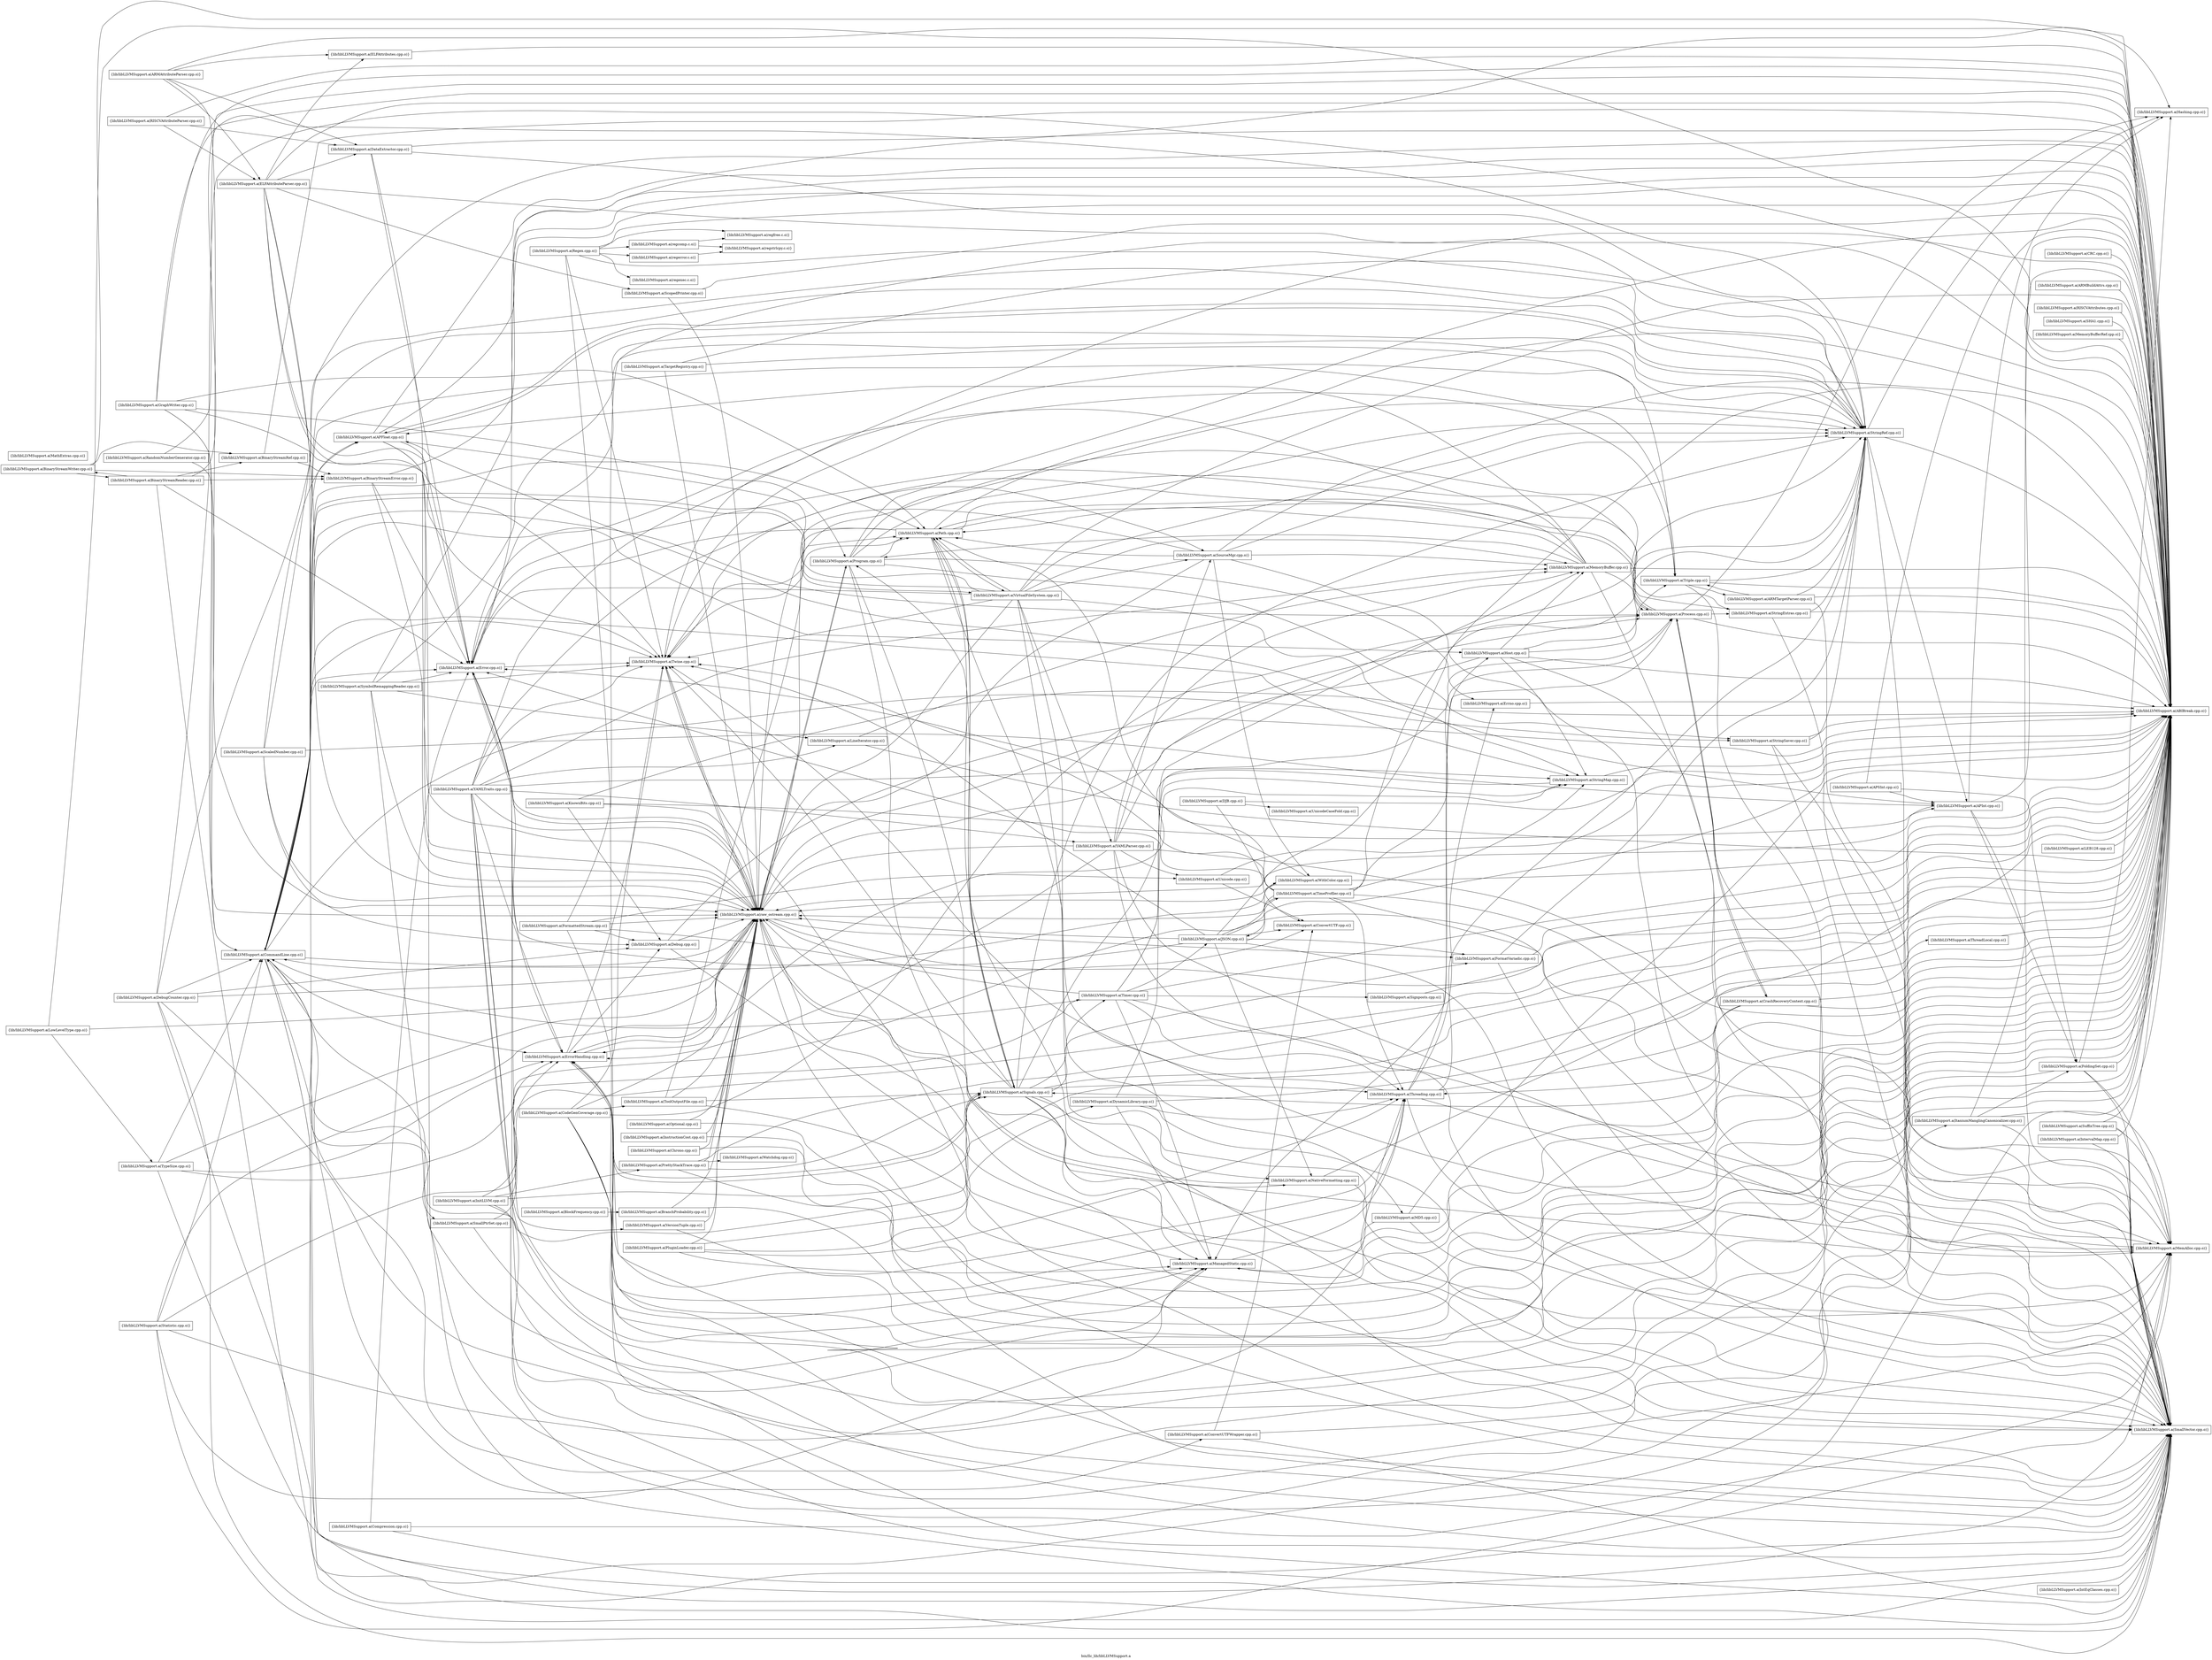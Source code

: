 digraph "bin/llc_lib/libLLVMSupport.a" {
	label="bin/llc_lib/libLLVMSupport.a";
	rankdir=LR;

	Node0x5638702e62a8 [shape=record,shape=box,group=0,label="{lib/libLLVMSupport.a(ABIBreak.cpp.o)}"];
	Node0x563870306328 [shape=record,shape=box,group=0,label="{lib/libLLVMSupport.a(CommandLine.cpp.o)}"];
	Node0x563870306328 -> Node0x5638702e62a8;
	Node0x563870306328 -> Node0x5638702eab78;
	Node0x563870306328 -> Node0x563870302a98;
	Node0x563870306328 -> Node0x5638702ffac8;
	Node0x563870306328 -> Node0x5638702ff2a8;
	Node0x563870306328 -> Node0x5638702dfb88;
	Node0x563870306328 -> Node0x5638702dec88;
	Node0x563870306328 -> Node0x5638702ecdd8;
	Node0x563870306328 -> Node0x5638702ec658;
	Node0x563870306328 -> Node0x5638702e8c38;
	Node0x563870306328 -> Node0x5638702eae48;
	Node0x563870306328 -> Node0x5638702e9c78;
	Node0x563870306328 -> Node0x563870301aa8;
	Node0x563870306328 -> Node0x563870303538;
	Node0x563870306328 -> Node0x5638702f49e8;
	Node0x563870306328 -> Node0x5638702f9ee8;
	Node0x563870306328 -> Node0x5638702fdcc8;
	Node0x563870306328 -> Node0x5638702fe8a8;
	Node0x563870306328 -> Node0x5638702fcdc8;
	Node0x563870303998 [shape=record,shape=box,group=0,label="{lib/libLLVMSupport.a(Debug.cpp.o)}"];
	Node0x563870303998 -> Node0x5638702e62a8;
	Node0x563870303998 -> Node0x5638702dfb88;
	Node0x563870303998 -> Node0x5638702f9ee8;
	Node0x5638702ffac8 [shape=record,shape=box,group=0,label="{lib/libLLVMSupport.a(Error.cpp.o)}"];
	Node0x5638702ffac8 -> Node0x5638702e62a8;
	Node0x5638702ffac8 -> Node0x5638702ff2a8;
	Node0x5638702ffac8 -> Node0x5638702dfb88;
	Node0x5638702ffac8 -> Node0x5638702ec658;
	Node0x5638702ffac8 -> Node0x563870303538;
	Node0x5638702ffac8 -> Node0x5638702f9ee8;
	Node0x5638702e07b8 [shape=record,shape=box,group=0,label="{lib/libLLVMSupport.a(InitLLVM.cpp.o)}"];
	Node0x5638702e07b8 -> Node0x5638702e62a8;
	Node0x5638702e07b8 -> Node0x5638702ff2a8;
	Node0x5638702e07b8 -> Node0x5638702dfb88;
	Node0x5638702e07b8 -> Node0x5638702dec88;
	Node0x5638702e07b8 -> Node0x5638702e6528;
	Node0x5638702e07b8 -> Node0x563870301378;
	Node0x5638702dfb88 [shape=record,shape=box,group=0,label="{lib/libLLVMSupport.a(ManagedStatic.cpp.o)}"];
	Node0x5638702dfb88 -> Node0x5638702e62a8;
	Node0x5638702dfb88 -> Node0x5638702fff78;
	Node0x5638702dec88 [shape=record,shape=box,group=0,label="{lib/libLLVMSupport.a(MemAlloc.cpp.o)}"];
	Node0x5638702e6988 [shape=record,shape=box,group=0,label="{lib/libLLVMSupport.a(PluginLoader.cpp.o)}"];
	Node0x5638702e6988 -> Node0x5638702e62a8;
	Node0x5638702e6988 -> Node0x5638702dfb88;
	Node0x5638702e6988 -> Node0x5638702f9ee8;
	Node0x5638702e6988 -> Node0x5638702fe498;
	Node0x5638702e6988 -> Node0x5638702fff78;
	Node0x5638702ec658 [shape=record,shape=box,group=0,label="{lib/libLLVMSupport.a(SmallVector.cpp.o)}"];
	Node0x5638702ec658 -> Node0x5638702ff2a8;
	Node0x5638702ecba8 [shape=record,shape=box,group=0,label="{lib/libLLVMSupport.a(SourceMgr.cpp.o)}"];
	Node0x5638702ecba8 -> Node0x5638702e62a8;
	Node0x5638702ecba8 -> Node0x5638702deb48;
	Node0x5638702ecba8 -> Node0x5638702ec658;
	Node0x5638702ecba8 -> Node0x5638702e9c78;
	Node0x5638702ecba8 -> Node0x563870303538;
	Node0x5638702ecba8 -> Node0x5638702f4858;
	Node0x5638702ecba8 -> Node0x5638702f9ee8;
	Node0x5638702ecba8 -> Node0x5638702fe8a8;
	Node0x5638702e9c78 [shape=record,shape=box,group=0,label="{lib/libLLVMSupport.a(StringRef.cpp.o)}"];
	Node0x5638702e9c78 -> Node0x5638702e62a8;
	Node0x5638702e9c78 -> Node0x5638702eab78;
	Node0x5638702e9c78 -> Node0x5638702ea588;
	Node0x5638702e9c78 -> Node0x5638702ffac8;
	Node0x5638702e9c78 -> Node0x5638702e0bc8;
	Node0x5638702e9c78 -> Node0x5638702ec658;
	Node0x5638703022c8 [shape=record,shape=box,group=0,label="{lib/libLLVMSupport.a(ToolOutputFile.cpp.o)}"];
	Node0x5638703022c8 -> Node0x5638702e62a8;
	Node0x5638703022c8 -> Node0x5638702f9ee8;
	Node0x5638703022c8 -> Node0x5638702fe8a8;
	Node0x5638703022c8 -> Node0x563870301378;
	Node0x563870301aa8 [shape=record,shape=box,group=0,label="{lib/libLLVMSupport.a(Triple.cpp.o)}"];
	Node0x563870301aa8 -> Node0x5638702e62a8;
	Node0x563870301aa8 -> Node0x5638702ec658;
	Node0x563870301aa8 -> Node0x5638702e9c78;
	Node0x563870301aa8 -> Node0x563870303bc8;
	Node0x563870301aa8 -> Node0x563870303538;
	Node0x563870303538 [shape=record,shape=box,group=0,label="{lib/libLLVMSupport.a(Twine.cpp.o)}"];
	Node0x563870303538 -> Node0x5638702e62a8;
	Node0x563870303538 -> Node0x5638702ec658;
	Node0x563870303538 -> Node0x5638702f9ee8;
	Node0x5638702f4858 [shape=record,shape=box,group=0,label="{lib/libLLVMSupport.a(WithColor.cpp.o)}"];
	Node0x5638702f4858 -> Node0x5638702e62a8;
	Node0x5638702f4858 -> Node0x563870306328;
	Node0x5638702f4858 -> Node0x5638702ffac8;
	Node0x5638702f4858 -> Node0x5638702f9ee8;
	Node0x5638702f9ee8 [shape=record,shape=box,group=0,label="{lib/libLLVMSupport.a(raw_ostream.cpp.o)}"];
	Node0x5638702f9ee8 -> Node0x5638702e62a8;
	Node0x5638702f9ee8 -> Node0x5638702ffac8;
	Node0x5638702f9ee8 -> Node0x5638702ff2a8;
	Node0x5638702f9ee8 -> Node0x5638702df4a8;
	Node0x5638702f9ee8 -> Node0x5638702e7928;
	Node0x5638702f9ee8 -> Node0x5638702ec658;
	Node0x5638702f9ee8 -> Node0x563870303538;
	Node0x5638702f9ee8 -> Node0x5638702fe8a8;
	Node0x5638702f9ee8 -> Node0x5638702fcdc8;
	Node0x5638702f9ee8 -> Node0x5638702fd138;
	Node0x5638702fdcc8 [shape=record,shape=box,group=0,label="{lib/libLLVMSupport.a(Host.cpp.o)}"];
	Node0x5638702fdcc8 -> Node0x5638702e62a8;
	Node0x5638702fdcc8 -> Node0x5638702dec88;
	Node0x5638702fdcc8 -> Node0x5638702deb48;
	Node0x5638702fdcc8 -> Node0x5638702e8c38;
	Node0x5638702fdcc8 -> Node0x5638702e9c78;
	Node0x5638702fdcc8 -> Node0x563870301aa8;
	Node0x5638702fdcc8 -> Node0x5638702f9ee8;
	Node0x563870300d88 [shape=record,shape=box,group=0,label="{lib/libLLVMSupport.a(TargetRegistry.cpp.o)}"];
	Node0x563870300d88 -> Node0x5638702e62a8;
	Node0x563870300d88 -> Node0x563870301aa8;
	Node0x563870300d88 -> Node0x5638702f9ee8;
	Node0x5638702ea588 [shape=record,shape=box,group=0,label="{lib/libLLVMSupport.a(APInt.cpp.o)}"];
	Node0x5638702ea588 -> Node0x5638702e62a8;
	Node0x5638702ea588 -> Node0x5638702ff5c8;
	Node0x5638702ea588 -> Node0x5638702e0bc8;
	Node0x5638702ea588 -> Node0x5638702ec658;
	Node0x5638702ea588 -> Node0x5638702f9ee8;
	Node0x5638702ff2a8 [shape=record,shape=box,group=0,label="{lib/libLLVMSupport.a(ErrorHandling.cpp.o)}"];
	Node0x5638702ff2a8 -> Node0x5638702e62a8;
	Node0x5638702ff2a8 -> Node0x563870303998;
	Node0x5638702ff2a8 -> Node0x563870303538;
	Node0x5638702ff2a8 -> Node0x5638702f9ee8;
	Node0x5638702ff2a8 -> Node0x563870301378;
	Node0x5638702eab78 [shape=record,shape=box,group=0,label="{lib/libLLVMSupport.a(APFloat.cpp.o)}"];
	Node0x5638702eab78 -> Node0x5638702e62a8;
	Node0x5638702eab78 -> Node0x5638702ea588;
	Node0x5638702eab78 -> Node0x5638702ffac8;
	Node0x5638702eab78 -> Node0x5638702e0bc8;
	Node0x5638702eab78 -> Node0x5638702ec658;
	Node0x5638702eab78 -> Node0x5638702e9c78;
	Node0x5638702eab78 -> Node0x5638702f9ee8;
	Node0x5638702e0fd8 [shape=record,shape=box,group=0,label="{lib/libLLVMSupport.a(KnownBits.cpp.o)}"];
	Node0x5638702e0fd8 -> Node0x5638702e62a8;
	Node0x5638702e0fd8 -> Node0x5638702ea588;
	Node0x5638702e0fd8 -> Node0x563870303998;
	Node0x5638702e0fd8 -> Node0x5638702f9ee8;
	Node0x5638702ecdd8 [shape=record,shape=box,group=0,label="{lib/libLLVMSupport.a(SmallPtrSet.cpp.o)}"];
	Node0x5638702ecdd8 -> Node0x5638702e62a8;
	Node0x5638702ecdd8 -> Node0x5638702ff2a8;
	Node0x5638702e8968 [shape=record,shape=box,group=0,label="{lib/libLLVMSupport.a(StringExtras.cpp.o)}"];
	Node0x5638702e8968 -> Node0x5638702e62a8;
	Node0x5638702e8968 -> Node0x5638702ec658;
	Node0x5638702e8968 -> Node0x5638702e9c78;
	Node0x5638702e8968 -> Node0x5638702f9ee8;
	Node0x563870302db8 [shape=record,shape=box,group=0,label="{lib/libLLVMSupport.a(TypeSize.cpp.o)}"];
	Node0x563870302db8 -> Node0x5638702e62a8;
	Node0x563870302db8 -> Node0x563870306328;
	Node0x563870302db8 -> Node0x5638702ff2a8;
	Node0x563870302db8 -> Node0x5638702f4858;
	Node0x563870302db8 -> Node0x5638702f9ee8;
	Node0x5638702f9fd8 [shape=record,shape=box,group=0,label="{lib/libLLVMSupport.a(BranchProbability.cpp.o)}"];
	Node0x5638702f9fd8 -> Node0x5638702e62a8;
	Node0x5638702f9fd8 -> Node0x5638702f9ee8;
	Node0x5638702e0178 [shape=record,shape=box,group=0,label="{lib/libLLVMSupport.a(LowLevelType.cpp.o)}"];
	Node0x5638702e0178 -> Node0x5638702e62a8;
	Node0x5638702e0178 -> Node0x563870302db8;
	Node0x5638702e0178 -> Node0x5638702f9ee8;
	Node0x5638702f9808 [shape=record,shape=box,group=0,label="{lib/libLLVMSupport.a(CodeGenCoverage.cpp.o)}"];
	Node0x5638702f9808 -> Node0x5638702e62a8;
	Node0x5638702f9808 -> Node0x5638702ec658;
	Node0x5638702f9808 -> Node0x5638703022c8;
	Node0x5638702f9808 -> Node0x563870303538;
	Node0x5638702f9808 -> Node0x5638702f9ee8;
	Node0x5638702f9808 -> Node0x5638702fcdc8;
	Node0x5638702f9808 -> Node0x5638702fff78;
	Node0x5638702e8c38 [shape=record,shape=box,group=0,label="{lib/libLLVMSupport.a(StringMap.cpp.o)}"];
	Node0x5638702e8c38 -> Node0x5638702e62a8;
	Node0x5638702e8c38 -> Node0x5638702ff2a8;
	Node0x5638702defa8 [shape=record,shape=box,group=0,label="{lib/libLLVMSupport.a(GraphWriter.cpp.o)}"];
	Node0x5638702defa8 -> Node0x5638702e62a8;
	Node0x5638702defa8 -> Node0x563870306328;
	Node0x5638702defa8 -> Node0x5638702e9c78;
	Node0x5638702defa8 -> Node0x563870303538;
	Node0x5638702defa8 -> Node0x5638702f9ee8;
	Node0x5638702defa8 -> Node0x5638702fe8a8;
	Node0x5638702defa8 -> Node0x5638702fd138;
	Node0x5638702fe498 [shape=record,shape=box,group=0,label="{lib/libLLVMSupport.a(DynamicLibrary.cpp.o)}"];
	Node0x5638702fe498 -> Node0x5638702e62a8;
	Node0x5638702fe498 -> Node0x5638702dfb88;
	Node0x5638702fe498 -> Node0x5638702dec88;
	Node0x5638702fe498 -> Node0x5638702e8c38;
	Node0x5638702fe498 -> Node0x5638702fff78;
	Node0x5638702e0bc8 [shape=record,shape=box,group=0,label="{lib/libLLVMSupport.a(Hashing.cpp.o)}"];
	Node0x5638702e8058 [shape=record,shape=box,group=0,label="{lib/libLLVMSupport.a(MD5.cpp.o)}"];
	Node0x5638702e8058 -> Node0x5638702e62a8;
	Node0x5638702e8058 -> Node0x5638702ec658;
	Node0x5638702e8058 -> Node0x5638702f9ee8;
	Node0x5638702e7248 [shape=record,shape=box,group=0,label="{lib/libLLVMSupport.a(Optional.cpp.o)}"];
	Node0x5638702e7248 -> Node0x5638702e62a8;
	Node0x5638702e7248 -> Node0x5638702f9ee8;
	Node0x5638702fe8a8 [shape=record,shape=box,group=0,label="{lib/libLLVMSupport.a(Path.cpp.o)}"];
	Node0x5638702fe8a8 -> Node0x5638702e62a8;
	Node0x5638702fe8a8 -> Node0x5638702ffac8;
	Node0x5638702fe8a8 -> Node0x5638702e8058;
	Node0x5638702fe8a8 -> Node0x5638702ec658;
	Node0x5638702fe8a8 -> Node0x5638702e9c78;
	Node0x5638702fe8a8 -> Node0x563870303538;
	Node0x5638702fe8a8 -> Node0x5638702f49e8;
	Node0x5638702fe8a8 -> Node0x5638702fcdc8;
	Node0x5638702fe8a8 -> Node0x563870301378;
	Node0x5638702fac58 [shape=record,shape=box,group=0,label="{lib/libLLVMSupport.a(BlockFrequency.cpp.o)}"];
	Node0x5638702fac58 -> Node0x5638702f9fd8;
	Node0x5638702eb7a8 [shape=record,shape=box,group=0,label="{lib/libLLVMSupport.a(ScaledNumber.cpp.o)}"];
	Node0x5638702eb7a8 -> Node0x5638702e62a8;
	Node0x5638702eb7a8 -> Node0x5638702eab78;
	Node0x5638702eb7a8 -> Node0x5638702ea588;
	Node0x5638702eb7a8 -> Node0x563870303998;
	Node0x5638702eb7a8 -> Node0x5638702f9ee8;
	Node0x5638702ff5c8 [shape=record,shape=box,group=0,label="{lib/libLLVMSupport.a(FoldingSet.cpp.o)}"];
	Node0x5638702ff5c8 -> Node0x5638702e62a8;
	Node0x5638702ff5c8 -> Node0x5638702ff2a8;
	Node0x5638702ff5c8 -> Node0x5638702e0bc8;
	Node0x5638702ff5c8 -> Node0x5638702dec88;
	Node0x5638702ff5c8 -> Node0x5638702ec658;
	Node0x563870302d18 [shape=record,shape=box,group=0,label="{lib/libLLVMSupport.a(DebugCounter.cpp.o)}"];
	Node0x563870302d18 -> Node0x5638702e62a8;
	Node0x563870302d18 -> Node0x563870306328;
	Node0x563870302d18 -> Node0x563870303998;
	Node0x563870302d18 -> Node0x5638702dfb88;
	Node0x563870302d18 -> Node0x5638702dec88;
	Node0x563870302d18 -> Node0x5638702ec658;
	Node0x563870302d18 -> Node0x5638702e9c78;
	Node0x563870302d18 -> Node0x5638702f9ee8;
	Node0x563870305a18 [shape=record,shape=box,group=0,label="{lib/libLLVMSupport.a(Timer.cpp.o)}"];
	Node0x563870305a18 -> Node0x5638702e62a8;
	Node0x563870305a18 -> Node0x563870306328;
	Node0x563870305a18 -> Node0x5638702dfb88;
	Node0x563870305a18 -> Node0x5638702dec88;
	Node0x563870305a18 -> Node0x5638702e8c38;
	Node0x563870305a18 -> Node0x563870306198;
	Node0x563870305a18 -> Node0x563870302ae8;
	Node0x563870305a18 -> Node0x5638702f9ee8;
	Node0x563870305a18 -> Node0x5638702fcdc8;
	Node0x563870305a18 -> Node0x5638702fff78;
	Node0x5638702deb48 [shape=record,shape=box,group=0,label="{lib/libLLVMSupport.a(MemoryBuffer.cpp.o)}"];
	Node0x5638702deb48 -> Node0x5638702e62a8;
	Node0x5638702deb48 -> Node0x5638702eab78;
	Node0x5638702deb48 -> Node0x5638702ffac8;
	Node0x5638702deb48 -> Node0x5638702ec658;
	Node0x5638702deb48 -> Node0x563870303538;
	Node0x5638702deb48 -> Node0x5638702fe8a8;
	Node0x5638702deb48 -> Node0x5638702fcdc8;
	Node0x5638702deb48 -> Node0x5638702fd138;
	Node0x5638702e3468 [shape=record,shape=box,group=0,label="{lib/libLLVMSupport.a(LEB128.cpp.o)}"];
	Node0x5638702e3468 -> Node0x5638702e62a8;
	Node0x563870302fe8 [shape=record,shape=box,group=0,label="{lib/libLLVMSupport.a(DJB.cpp.o)}"];
	Node0x563870302fe8 -> Node0x5638702e62a8;
	Node0x563870302fe8 -> Node0x563870301e68;
	Node0x563870302fe8 -> Node0x5638702e2e78;
	Node0x5638702e9688 [shape=record,shape=box,group=0,label="{lib/libLLVMSupport.a(BinaryStreamWriter.cpp.o)}"];
	Node0x5638702e9688 -> Node0x5638702e62a8;
	Node0x5638702e9688 -> Node0x5638702fbf18;
	Node0x5638702e9688 -> Node0x5638702fc558;
	Node0x5638702e9688 -> Node0x5638702fb928;
	Node0x5638702df4a8 [shape=record,shape=box,group=0,label="{lib/libLLVMSupport.a(FormatVariadic.cpp.o)}"];
	Node0x5638702df4a8 -> Node0x5638702e62a8;
	Node0x5638702df4a8 -> Node0x5638702ec658;
	Node0x5638702df4a8 -> Node0x5638702e9c78;
	Node0x5638702e7928 [shape=record,shape=box,group=0,label="{lib/libLLVMSupport.a(NativeFormatting.cpp.o)}"];
	Node0x5638702e7928 -> Node0x5638702e62a8;
	Node0x5638702e7928 -> Node0x5638702ec658;
	Node0x5638702e7928 -> Node0x5638702f9ee8;
	Node0x5638702e2888 [shape=record,shape=box,group=0,label="{lib/libLLVMSupport.a(LineIterator.cpp.o)}"];
	Node0x5638702e2888 -> Node0x5638702e62a8;
	Node0x5638702e2888 -> Node0x5638702deb48;
	Node0x5638702e2248 [shape=record,shape=box,group=0,label="{lib/libLLVMSupport.a(IntEqClasses.cpp.o)}"];
	Node0x5638702e2248 -> Node0x5638702ec658;
	Node0x5638702e15c8 [shape=record,shape=box,group=0,label="{lib/libLLVMSupport.a(IntervalMap.cpp.o)}"];
	Node0x5638702e15c8 -> Node0x5638702e62a8;
	Node0x5638702e15c8 -> Node0x5638702ec658;
	Node0x5638702dfa48 [shape=record,shape=box,group=0,label="{lib/libLLVMSupport.a(MathExtras.cpp.o)}"];
	Node0x5638702f1838 [shape=record,shape=box,group=0,label="{lib/libLLVMSupport.a(FormattedStream.cpp.o)}"];
	Node0x5638702f1838 -> Node0x5638702e62a8;
	Node0x5638702f1838 -> Node0x563870301e68;
	Node0x5638702f1838 -> Node0x563870303998;
	Node0x5638702f1838 -> Node0x5638702ec658;
	Node0x5638702f1838 -> Node0x5638702e26f8;
	Node0x5638702f1838 -> Node0x5638702f9ee8;
	Node0x5638702e6528 [shape=record,shape=box,group=0,label="{lib/libLLVMSupport.a(PrettyStackTrace.cpp.o)}"];
	Node0x5638702e6528 -> Node0x5638702e62a8;
	Node0x5638702e6528 -> Node0x5638702ec658;
	Node0x5638702e6528 -> Node0x5638702f9ee8;
	Node0x5638702e6528 -> Node0x563870301378;
	Node0x5638702e6528 -> Node0x5638702f4038;
	Node0x563870304118 [shape=record,shape=box,group=0,label="{lib/libLLVMSupport.a(TimeProfiler.cpp.o)}"];
	Node0x563870304118 -> Node0x5638702e62a8;
	Node0x563870304118 -> Node0x5638702ffac8;
	Node0x563870304118 -> Node0x5638702dec88;
	Node0x563870304118 -> Node0x5638702ec658;
	Node0x563870304118 -> Node0x5638702e8c38;
	Node0x563870304118 -> Node0x563870306198;
	Node0x563870304118 -> Node0x563870303538;
	Node0x563870304118 -> Node0x5638702f9ee8;
	Node0x563870304118 -> Node0x5638702fe8a8;
	Node0x563870304118 -> Node0x5638702fcdc8;
	Node0x563870304118 -> Node0x5638702fff78;
	Node0x5638702e6e38 [shape=record,shape=box,group=0,label="{lib/libLLVMSupport.a(SuffixTree.cpp.o)}"];
	Node0x5638702e6e38 -> Node0x5638702e62a8;
	Node0x5638702e6e38 -> Node0x5638702dec88;
	Node0x5638702e6e38 -> Node0x5638702ec658;
	Node0x5638702faed8 [shape=record,shape=box,group=0,label="{lib/libLLVMSupport.a(YAMLTraits.cpp.o)}"];
	Node0x5638702faed8 -> Node0x5638702e62a8;
	Node0x5638702faed8 -> Node0x5638702ff2a8;
	Node0x5638702faed8 -> Node0x5638702e2888;
	Node0x5638702faed8 -> Node0x5638702dec88;
	Node0x5638702faed8 -> Node0x5638702deb48;
	Node0x5638702faed8 -> Node0x5638702ec658;
	Node0x5638702faed8 -> Node0x5638702ecba8;
	Node0x5638702faed8 -> Node0x5638702e8c38;
	Node0x5638702faed8 -> Node0x5638702e9c78;
	Node0x5638702faed8 -> Node0x563870303538;
	Node0x5638702faed8 -> Node0x5638702f3bd8;
	Node0x5638702faed8 -> Node0x5638702fa7a8;
	Node0x5638702faed8 -> Node0x5638702f9ee8;
	Node0x5638702fff78 [shape=record,shape=box,group=0,label="{lib/libLLVMSupport.a(Threading.cpp.o)}"];
	Node0x5638702fff78 -> Node0x5638702e62a8;
	Node0x5638702fff78 -> Node0x5638702ff2a8;
	Node0x5638702fff78 -> Node0x5638702dec88;
	Node0x5638702fff78 -> Node0x5638702ec658;
	Node0x5638702fff78 -> Node0x5638702e9c78;
	Node0x5638702fff78 -> Node0x563870303538;
	Node0x5638702fff78 -> Node0x5638702fdcc8;
	Node0x5638702fff78 -> Node0x5638703006f8;
	Node0x5638702ebed8 [shape=record,shape=box,group=0,label="{lib/libLLVMSupport.a(Regex.cpp.o)}"];
	Node0x5638702ebed8 -> Node0x5638702e62a8;
	Node0x5638702ebed8 -> Node0x5638702ec658;
	Node0x5638702ebed8 -> Node0x5638702e9c78;
	Node0x5638702ebed8 -> Node0x563870303538;
	Node0x5638702ebed8 -> Node0x5638702fc008;
	Node0x5638702ebed8 -> Node0x5638702fbba8;
	Node0x5638702ebed8 -> Node0x5638702fb478;
	Node0x5638702ebed8 -> Node0x5638702f8868;
	Node0x5638702dfb38 [shape=record,shape=box,group=0,label="{lib/libLLVMSupport.a(InstructionCost.cpp.o)}"];
	Node0x5638702dfb38 -> Node0x5638702e62a8;
	Node0x5638702dfb38 -> Node0x5638702f9ee8;
	Node0x5638702eae48 [shape=record,shape=box,group=0,label="{lib/libLLVMSupport.a(StringSaver.cpp.o)}"];
	Node0x5638702eae48 -> Node0x5638702e62a8;
	Node0x5638702eae48 -> Node0x5638702dec88;
	Node0x5638702eae48 -> Node0x5638702ec658;
	Node0x5638702eae48 -> Node0x5638702e9c78;
	Node0x5638702fa618 [shape=record,shape=box,group=0,label="{lib/libLLVMSupport.a(Chrono.cpp.o)}"];
	Node0x5638702fa618 -> Node0x5638702e62a8;
	Node0x5638702fa618 -> Node0x5638702f9ee8;
	Node0x5638702e5d08 [shape=record,shape=box,group=0,label="{lib/libLLVMSupport.a(RandomNumberGenerator.cpp.o)}"];
	Node0x5638702e5d08 -> Node0x5638702e62a8;
	Node0x5638702e5d08 -> Node0x563870306328;
	Node0x5638702e9188 [shape=record,shape=box,group=0,label="{lib/libLLVMSupport.a(Statistic.cpp.o)}"];
	Node0x5638702e9188 -> Node0x5638702e62a8;
	Node0x5638702e9188 -> Node0x563870306328;
	Node0x5638702e9188 -> Node0x5638702dfb88;
	Node0x5638702e9188 -> Node0x563870305a18;
	Node0x5638702e9188 -> Node0x5638702f9ee8;
	Node0x5638702e9188 -> Node0x5638702fff78;
	Node0x5638702e89b8 [shape=record,shape=box,group=0,label="{lib/libLLVMSupport.a(APSInt.cpp.o)}"];
	Node0x5638702e89b8 -> Node0x5638702e62a8;
	Node0x5638702e89b8 -> Node0x5638702ea588;
	Node0x5638702e89b8 -> Node0x5638702ff5c8;
	Node0x563870305798 [shape=record,shape=box,group=0,label="{lib/libLLVMSupport.a(Compression.cpp.o)}"];
	Node0x563870305798 -> Node0x5638702e62a8;
	Node0x563870305798 -> Node0x5638702ffac8;
	Node0x563870305798 -> Node0x5638702ec658;
	Node0x563870301378 [shape=record,shape=box,group=0,label="{lib/libLLVMSupport.a(Signals.cpp.o)}"];
	Node0x563870301378 -> Node0x5638702e62a8;
	Node0x563870301378 -> Node0x563870306328;
	Node0x563870301378 -> Node0x5638702ff2a8;
	Node0x563870301378 -> Node0x5638702df4a8;
	Node0x563870301378 -> Node0x5638702dfb88;
	Node0x563870301378 -> Node0x5638702dec88;
	Node0x563870301378 -> Node0x5638702deb48;
	Node0x563870301378 -> Node0x5638702e7928;
	Node0x563870301378 -> Node0x5638702ec658;
	Node0x563870301378 -> Node0x5638702e9c78;
	Node0x563870301378 -> Node0x563870305a18;
	Node0x563870301378 -> Node0x563870303538;
	Node0x563870301378 -> Node0x5638702f9ee8;
	Node0x563870301378 -> Node0x5638702fe8a8;
	Node0x563870301378 -> Node0x5638702fd138;
	Node0x563870301378 -> Node0x5638702fff78;
	Node0x563870302598 [shape=record,shape=box,group=0,label="{lib/libLLVMSupport.a(CRC.cpp.o)}"];
	Node0x563870302598 -> Node0x5638702e62a8;
	Node0x5638702f3bd8 [shape=record,shape=box,group=0,label="{lib/libLLVMSupport.a(YAMLParser.cpp.o)}"];
	Node0x5638702f3bd8 -> Node0x5638702e62a8;
	Node0x5638702f3bd8 -> Node0x5638702ff2a8;
	Node0x5638702f3bd8 -> Node0x5638702dec88;
	Node0x5638702f3bd8 -> Node0x5638702deb48;
	Node0x5638702f3bd8 -> Node0x5638702ec658;
	Node0x5638702f3bd8 -> Node0x5638702ecba8;
	Node0x5638702f3bd8 -> Node0x5638702e9c78;
	Node0x5638702f3bd8 -> Node0x5638702e26f8;
	Node0x5638702f3bd8 -> Node0x5638702f9ee8;
	Node0x5638702fbf18 [shape=record,shape=box,group=0,label="{lib/libLLVMSupport.a(BinaryStreamRef.cpp.o)}"];
	Node0x5638702fbf18 -> Node0x5638702e62a8;
	Node0x5638702fbf18 -> Node0x5638702fc558;
	Node0x5638702fc558 [shape=record,shape=box,group=0,label="{lib/libLLVMSupport.a(BinaryStreamError.cpp.o)}"];
	Node0x5638702fc558 -> Node0x5638702e62a8;
	Node0x5638702fc558 -> Node0x5638702ffac8;
	Node0x5638702fc558 -> Node0x5638702f9ee8;
	Node0x5638702fb928 [shape=record,shape=box,group=0,label="{lib/libLLVMSupport.a(BinaryStreamReader.cpp.o)}"];
	Node0x5638702fb928 -> Node0x5638702e62a8;
	Node0x5638702fb928 -> Node0x5638702e9688;
	Node0x5638702fb928 -> Node0x5638702fbf18;
	Node0x5638702fb928 -> Node0x5638702fc558;
	Node0x5638702fb928 -> Node0x5638702ffac8;
	Node0x5638702fb928 -> Node0x5638702ec658;
	Node0x5638702fcdc8 [shape=record,shape=box,group=0,label="{lib/libLLVMSupport.a(Process.cpp.o)}"];
	Node0x5638702fcdc8 -> Node0x5638702e62a8;
	Node0x5638702fcdc8 -> Node0x5638702ffac8;
	Node0x5638702fcdc8 -> Node0x5638702e0bc8;
	Node0x5638702fcdc8 -> Node0x5638702dfb88;
	Node0x5638702fcdc8 -> Node0x5638702ec658;
	Node0x5638702fcdc8 -> Node0x5638702e8968;
	Node0x5638702fcdc8 -> Node0x5638702fe8a8;
	Node0x5638702fcdc8 -> Node0x5638702fd868;
	Node0x563870302a98 [shape=record,shape=box,group=0,label="{lib/libLLVMSupport.a(ConvertUTFWrapper.cpp.o)}"];
	Node0x563870302a98 -> Node0x5638702e62a8;
	Node0x563870302a98 -> Node0x563870301e68;
	Node0x563870302a98 -> Node0x5638702ec658;
	Node0x5638702f49e8 [shape=record,shape=box,group=0,label="{lib/libLLVMSupport.a(VirtualFileSystem.cpp.o)}"];
	Node0x5638702f49e8 -> Node0x5638702e62a8;
	Node0x5638702f49e8 -> Node0x5638702eab78;
	Node0x5638702f49e8 -> Node0x563870306328;
	Node0x5638702f49e8 -> Node0x5638702ffac8;
	Node0x5638702f49e8 -> Node0x5638702dec88;
	Node0x5638702f49e8 -> Node0x5638702deb48;
	Node0x5638702f49e8 -> Node0x5638702ec658;
	Node0x5638702f49e8 -> Node0x5638702ecba8;
	Node0x5638702f49e8 -> Node0x5638702e8c38;
	Node0x5638702f49e8 -> Node0x5638702e9c78;
	Node0x5638702f49e8 -> Node0x563870303538;
	Node0x5638702f49e8 -> Node0x5638702f3bd8;
	Node0x5638702f49e8 -> Node0x5638702f9ee8;
	Node0x5638702f49e8 -> Node0x5638702fe8a8;
	Node0x563870301e68 [shape=record,shape=box,group=0,label="{lib/libLLVMSupport.a(ConvertUTF.cpp.o)}"];
	Node0x5638702e2e78 [shape=record,shape=box,group=0,label="{lib/libLLVMSupport.a(UnicodeCaseFold.cpp.o)}"];
	Node0x5638702e26f8 [shape=record,shape=box,group=0,label="{lib/libLLVMSupport.a(Unicode.cpp.o)}"];
	Node0x5638702e26f8 -> Node0x5638702e62a8;
	Node0x5638702e26f8 -> Node0x563870301e68;
	Node0x5638702fd138 [shape=record,shape=box,group=0,label="{lib/libLLVMSupport.a(Program.cpp.o)}"];
	Node0x5638702fd138 -> Node0x5638702e62a8;
	Node0x5638702fd138 -> Node0x5638702dec88;
	Node0x5638702fd138 -> Node0x5638702ec658;
	Node0x5638702fd138 -> Node0x5638702e8968;
	Node0x5638702fd138 -> Node0x5638702eae48;
	Node0x5638702fd138 -> Node0x5638702e9c78;
	Node0x5638702fd138 -> Node0x5638702f9ee8;
	Node0x5638702fd138 -> Node0x5638702fe8a8;
	Node0x5638702fd138 -> Node0x5638703006f8;
	Node0x5638702f4038 [shape=record,shape=box,group=0,label="{lib/libLLVMSupport.a(Watchdog.cpp.o)}"];
	Node0x5638702fc008 [shape=record,shape=box,group=0,label="{lib/libLLVMSupport.a(regcomp.c.o)}"];
	Node0x5638702fc008 -> Node0x5638702f8868;
	Node0x5638702fc008 -> Node0x5638702f7d28;
	Node0x5638702fbba8 [shape=record,shape=box,group=0,label="{lib/libLLVMSupport.a(regerror.c.o)}"];
	Node0x5638702fbba8 -> Node0x5638702f7d28;
	Node0x5638702fb478 [shape=record,shape=box,group=0,label="{lib/libLLVMSupport.a(regexec.c.o)}"];
	Node0x5638702f8868 [shape=record,shape=box,group=0,label="{lib/libLLVMSupport.a(regfree.c.o)}"];
	Node0x563870306198 [shape=record,shape=box,group=0,label="{lib/libLLVMSupport.a(JSON.cpp.o)}"];
	Node0x563870306198 -> Node0x5638702e62a8;
	Node0x563870306198 -> Node0x563870301e68;
	Node0x563870306198 -> Node0x5638702ffac8;
	Node0x563870306198 -> Node0x5638702df4a8;
	Node0x563870306198 -> Node0x5638702dec88;
	Node0x563870306198 -> Node0x5638702e7928;
	Node0x563870306198 -> Node0x5638702ec658;
	Node0x563870306198 -> Node0x5638702e9c78;
	Node0x563870306198 -> Node0x563870304118;
	Node0x563870306198 -> Node0x563870303538;
	Node0x563870306198 -> Node0x5638702f9ee8;
	Node0x563870302ae8 [shape=record,shape=box,group=0,label="{lib/libLLVMSupport.a(Signposts.cpp.o)}"];
	Node0x563870302ae8 -> Node0x5638702e62a8;
	Node0x563870303bc8 [shape=record,shape=box,group=0,label="{lib/libLLVMSupport.a(ARMTargetParser.cpp.o)}"];
	Node0x563870303bc8 -> Node0x5638702e62a8;
	Node0x563870303bc8 -> Node0x5638702ec658;
	Node0x563870303bc8 -> Node0x5638702e9c78;
	Node0x563870303bc8 -> Node0x563870301aa8;
	Node0x5638702fa7a8 [shape=record,shape=box,group=0,label="{lib/libLLVMSupport.a(VersionTuple.cpp.o)}"];
	Node0x5638702fa7a8 -> Node0x5638702e62a8;
	Node0x5638702fa7a8 -> Node0x5638702f9ee8;
	Node0x5638702f7d28 [shape=record,shape=box,group=0,label="{lib/libLLVMSupport.a(regstrlcpy.c.o)}"];
	Node0x5638702fd868 [shape=record,shape=box,group=0,label="{lib/libLLVMSupport.a(CrashRecoveryContext.cpp.o)}"];
	Node0x5638702fd868 -> Node0x5638702e62a8;
	Node0x5638702fd868 -> Node0x5638702dfb88;
	Node0x5638702fd868 -> Node0x5638702fcdc8;
	Node0x5638702fd868 -> Node0x563870301378;
	Node0x5638702fd868 -> Node0x5638702ff348;
	Node0x5638702fd868 -> Node0x5638702fff78;
	Node0x5638702ff348 [shape=record,shape=box,group=0,label="{lib/libLLVMSupport.a(ThreadLocal.cpp.o)}"];
	Node0x5638702ff348 -> Node0x5638702e62a8;
	Node0x5638703006f8 [shape=record,shape=box,group=0,label="{lib/libLLVMSupport.a(Errno.cpp.o)}"];
	Node0x5638703006f8 -> Node0x5638702e62a8;
	Node0x5638702e88c8 [shape=record,shape=box,group=0,label="{lib/libLLVMSupport.a(DataExtractor.cpp.o)}"];
	Node0x5638702e88c8 -> Node0x5638702e62a8;
	Node0x5638702e88c8 -> Node0x5638702ffac8;
	Node0x5638702e88c8 -> Node0x5638702e9c78;
	Node0x5638702e88c8 -> Node0x5638702f9ee8;
	Node0x563870306148 [shape=record,shape=box,group=0,label="{lib/libLLVMSupport.a(ScopedPrinter.cpp.o)}"];
	Node0x563870306148 -> Node0x5638702e62a8;
	Node0x563870306148 -> Node0x5638702f9ee8;
	Node0x5638702f41c8 [shape=record,shape=box,group=0,label="{lib/libLLVMSupport.a(ItaniumManglingCanonicalizer.cpp.o)}"];
	Node0x5638702f41c8 -> Node0x5638702e62a8;
	Node0x5638702f41c8 -> Node0x5638702ff5c8;
	Node0x5638702f41c8 -> Node0x5638702dec88;
	Node0x5638702f41c8 -> Node0x5638702ec658;
	Node0x5638702f3b88 [shape=record,shape=box,group=0,label="{lib/libLLVMSupport.a(SymbolRemappingReader.cpp.o)}"];
	Node0x5638702f3b88 -> Node0x5638702e62a8;
	Node0x5638702f3b88 -> Node0x5638702ffac8;
	Node0x5638702f3b88 -> Node0x5638702e2888;
	Node0x5638702f3b88 -> Node0x5638702e9c78;
	Node0x5638702f3b88 -> Node0x563870303538;
	Node0x5638702f3b88 -> Node0x5638702f9ee8;
	Node0x5638702f3b88 -> Node0x5638702f41c8;
	Node0x5638702eab28 [shape=record,shape=box,group=0,label="{lib/libLLVMSupport.a(ARMBuildAttrs.cpp.o)}"];
	Node0x5638702eab28 -> Node0x5638702e62a8;
	Node0x5638702eb708 [shape=record,shape=box,group=0,label="{lib/libLLVMSupport.a(ARMAttributeParser.cpp.o)}"];
	Node0x5638702eb708 -> Node0x5638702e62a8;
	Node0x5638702eb708 -> Node0x5638702f9ee8;
	Node0x5638702eb708 -> Node0x5638702e88c8;
	Node0x5638702eb708 -> Node0x5638702eaf38;
	Node0x5638702eb708 -> Node0x5638702ebc08;
	Node0x5638702eaf38 [shape=record,shape=box,group=0,label="{lib/libLLVMSupport.a(ELFAttributeParser.cpp.o)}"];
	Node0x5638702eaf38 -> Node0x5638702e62a8;
	Node0x5638702eaf38 -> Node0x5638702ffac8;
	Node0x5638702eaf38 -> Node0x5638702ec658;
	Node0x5638702eaf38 -> Node0x5638702e9c78;
	Node0x5638702eaf38 -> Node0x563870303538;
	Node0x5638702eaf38 -> Node0x5638702f9ee8;
	Node0x5638702eaf38 -> Node0x5638702e88c8;
	Node0x5638702eaf38 -> Node0x563870306148;
	Node0x5638702eaf38 -> Node0x5638702ebc08;
	Node0x5638702ec978 [shape=record,shape=box,group=0,label="{lib/libLLVMSupport.a(RISCVAttributes.cpp.o)}"];
	Node0x5638702ec978 -> Node0x5638702e62a8;
	Node0x5638702ed5f8 [shape=record,shape=box,group=0,label="{lib/libLLVMSupport.a(RISCVAttributeParser.cpp.o)}"];
	Node0x5638702ed5f8 -> Node0x5638702e62a8;
	Node0x5638702ed5f8 -> Node0x5638702e88c8;
	Node0x5638702ed5f8 -> Node0x5638702eaf38;
	Node0x5638702ebc08 [shape=record,shape=box,group=0,label="{lib/libLLVMSupport.a(ELFAttributes.cpp.o)}"];
	Node0x5638702ebc08 -> Node0x5638702e62a8;
	Node0x5638702fda48 [shape=record,shape=box,group=0,label="{lib/libLLVMSupport.a(SHA1.cpp.o)}"];
	Node0x5638702fda48 -> Node0x5638702e62a8;
	Node0x563870306648 [shape=record,shape=box,group=0,label="{lib/libLLVMSupport.a(MemoryBufferRef.cpp.o)}"];
	Node0x563870306648 -> Node0x5638702e62a8;
}
